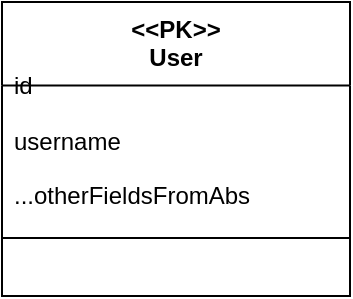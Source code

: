 <mxGraphModel><root><mxCell id="0"/><mxCell id="1" parent="0"/><mxCell id="2" value="&lt;&lt;PK&gt;&gt;&#10;User" style="swimlane;fontStyle=1;align=center;verticalAlign=top;childLayout=stackLayout;horizontal=1;startSize=41.7;horizontalStack=0;resizeParent=1;resizeParentMax=0;resizeLast=0;collapsible=0;marginBottom=0;" vertex="1" parent="1"><mxGeometry x="8" y="8" width="174" height="147" as="geometry"/></mxCell><mxCell id="3" value="id" style="text;strokeColor=none;fillColor=none;align=left;verticalAlign=top;spacingLeft=4;spacingRight=4;overflow=hidden;rotatable=0;points=[[0,0.5],[1,0.5]];portConstraint=eastwest;" vertex="1" parent="2"><mxGeometry y="28" width="174" height="28" as="geometry"/></mxCell><mxCell id="4" value="username" style="text;strokeColor=none;fillColor=none;align=left;verticalAlign=top;spacingLeft=4;spacingRight=4;overflow=hidden;rotatable=0;points=[[0,0.5],[1,0.5]];portConstraint=eastwest;" vertex="1" parent="2"><mxGeometry y="56" width="174" height="28" as="geometry"/></mxCell><mxCell id="5" value="...otherFieldsFromAbs" style="text;strokeColor=none;fillColor=none;align=left;verticalAlign=top;spacingLeft=4;spacingRight=4;overflow=hidden;rotatable=0;points=[[0,0.5],[1,0.5]];portConstraint=eastwest;" vertex="1" parent="2"><mxGeometry y="83" width="174" height="28" as="geometry"/></mxCell><mxCell id="6" style="line;strokeWidth=1;fillColor=none;align=left;verticalAlign=middle;spacingTop=-1;spacingLeft=3;spacingRight=3;rotatable=0;labelPosition=right;points=[];portConstraint=eastwest;strokeColor=inherit;" vertex="1" parent="2"><mxGeometry y="111" width="174" height="14" as="geometry"/></mxCell></root></mxGraphModel>